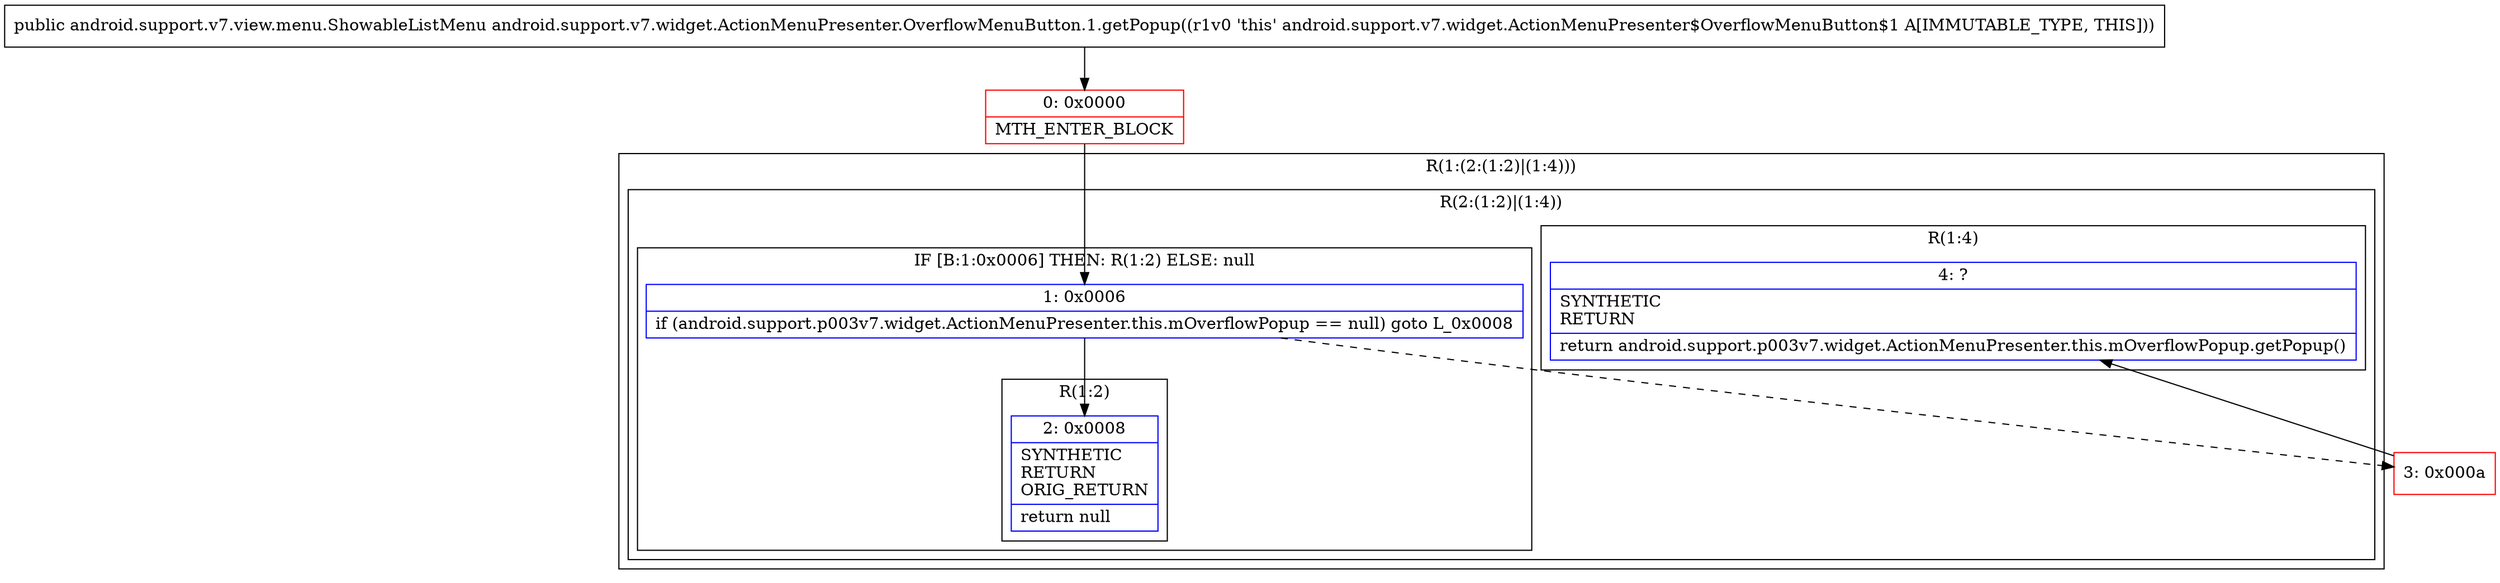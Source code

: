 digraph "CFG forandroid.support.v7.widget.ActionMenuPresenter.OverflowMenuButton.1.getPopup()Landroid\/support\/v7\/view\/menu\/ShowableListMenu;" {
subgraph cluster_Region_141362603 {
label = "R(1:(2:(1:2)|(1:4)))";
node [shape=record,color=blue];
subgraph cluster_Region_1665747652 {
label = "R(2:(1:2)|(1:4))";
node [shape=record,color=blue];
subgraph cluster_IfRegion_1052317310 {
label = "IF [B:1:0x0006] THEN: R(1:2) ELSE: null";
node [shape=record,color=blue];
Node_1 [shape=record,label="{1\:\ 0x0006|if (android.support.p003v7.widget.ActionMenuPresenter.this.mOverflowPopup == null) goto L_0x0008\l}"];
subgraph cluster_Region_1726954298 {
label = "R(1:2)";
node [shape=record,color=blue];
Node_2 [shape=record,label="{2\:\ 0x0008|SYNTHETIC\lRETURN\lORIG_RETURN\l|return null\l}"];
}
}
subgraph cluster_Region_114240017 {
label = "R(1:4)";
node [shape=record,color=blue];
Node_4 [shape=record,label="{4\:\ ?|SYNTHETIC\lRETURN\l|return android.support.p003v7.widget.ActionMenuPresenter.this.mOverflowPopup.getPopup()\l}"];
}
}
}
Node_0 [shape=record,color=red,label="{0\:\ 0x0000|MTH_ENTER_BLOCK\l}"];
Node_3 [shape=record,color=red,label="{3\:\ 0x000a}"];
MethodNode[shape=record,label="{public android.support.v7.view.menu.ShowableListMenu android.support.v7.widget.ActionMenuPresenter.OverflowMenuButton.1.getPopup((r1v0 'this' android.support.v7.widget.ActionMenuPresenter$OverflowMenuButton$1 A[IMMUTABLE_TYPE, THIS])) }"];
MethodNode -> Node_0;
Node_1 -> Node_2;
Node_1 -> Node_3[style=dashed];
Node_0 -> Node_1;
Node_3 -> Node_4;
}

